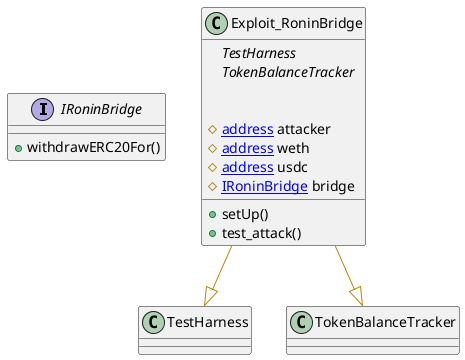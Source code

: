 @startuml

interface IRoninBridge {
    ' -- inheritance --

    ' -- usingFor --

    ' -- vars --

    ' -- methods --
	+withdrawERC20For()

}


class Exploit_RoninBridge {
    ' -- inheritance --
	{abstract}TestHarness
	{abstract}TokenBalanceTracker

    ' -- usingFor --

    ' -- vars --
	#[[address]] attacker
	#[[address]] weth
	#[[address]] usdc
	#[[IRoninBridge]] bridge

    ' -- methods --
	+setUp()
	+test_attack()

}
' -- inheritance / usingFor --
Exploit_RoninBridge --[#DarkGoldenRod]|> TestHarness
Exploit_RoninBridge --[#DarkGoldenRod]|> TokenBalanceTracker

@enduml